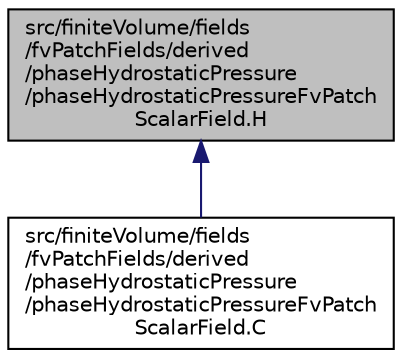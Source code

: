digraph "src/finiteVolume/fields/fvPatchFields/derived/phaseHydrostaticPressure/phaseHydrostaticPressureFvPatchScalarField.H"
{
  bgcolor="transparent";
  edge [fontname="Helvetica",fontsize="10",labelfontname="Helvetica",labelfontsize="10"];
  node [fontname="Helvetica",fontsize="10",shape=record];
  Node1 [label="src/finiteVolume/fields\l/fvPatchFields/derived\l/phaseHydrostaticPressure\l/phaseHydrostaticPressureFvPatch\lScalarField.H",height=0.2,width=0.4,color="black", fillcolor="grey75", style="filled", fontcolor="black"];
  Node1 -> Node2 [dir="back",color="midnightblue",fontsize="10",style="solid",fontname="Helvetica"];
  Node2 [label="src/finiteVolume/fields\l/fvPatchFields/derived\l/phaseHydrostaticPressure\l/phaseHydrostaticPressureFvPatch\lScalarField.C",height=0.2,width=0.4,color="black",URL="$a05567.html"];
}
